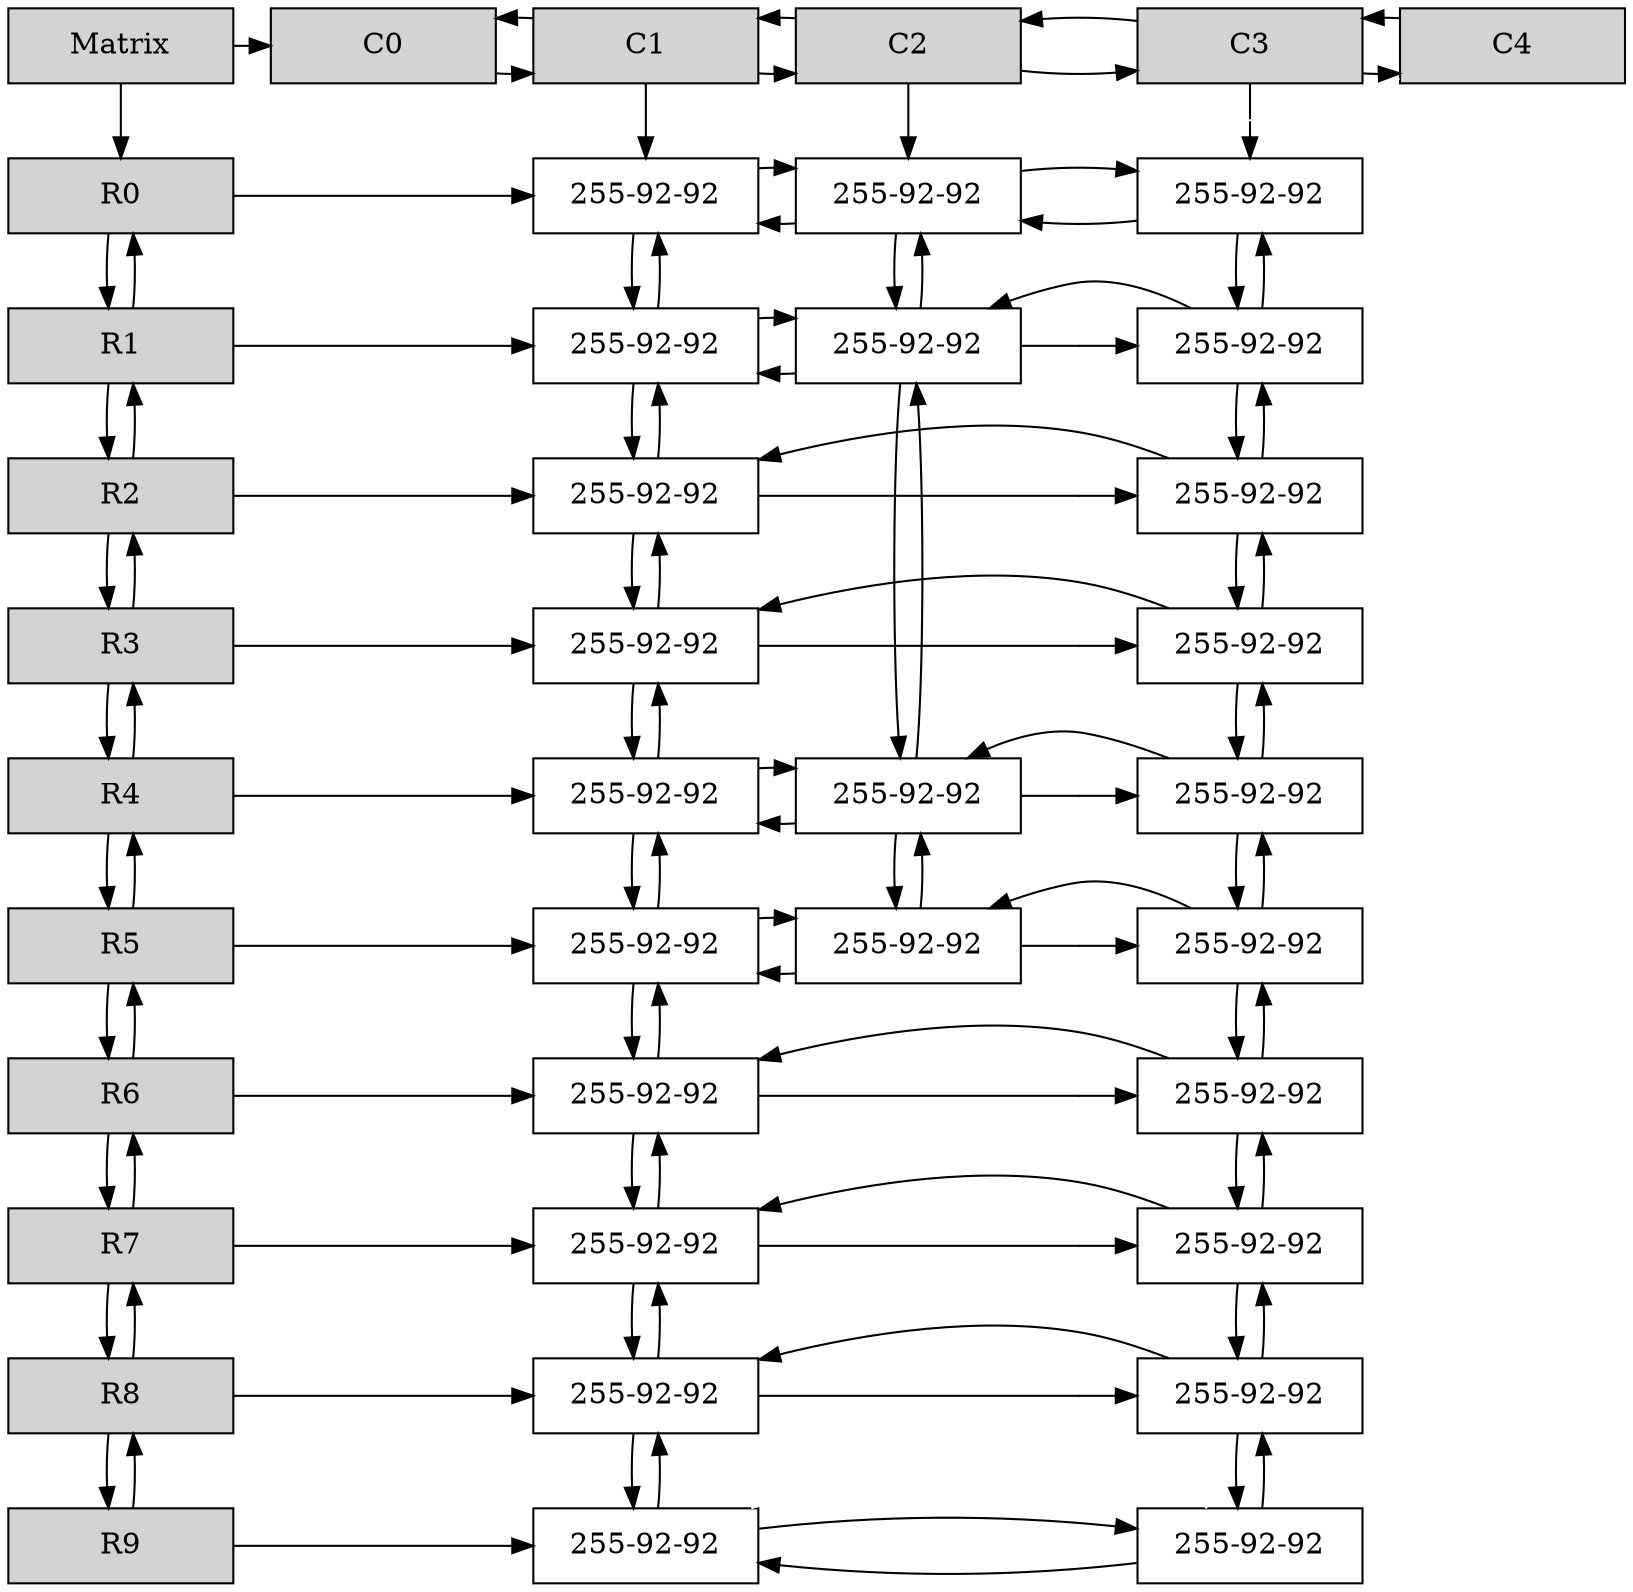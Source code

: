 digraph Sparce_Matrix {
node [shape=box]
Mt[ label = "Matrix", width = 1.5, style = filled, group = 1 ];
e0[ shape = point, width = 0 ];
e1[ shape = point, width = 0 ];
e2[ shape = point, width = 0 ];
e3[ shape = point, width = 0 ];
e4[ shape = point, width = 0 ];
e5[ shape = point, width = 0 ];
e6[ shape = point, width = 0 ];
e7[ shape = point, width = 0 ];
A0[label ="C0" width = 1.5 style = filled, group =2];
A0->A1;
A1[label ="C1" width = 1.5 style = filled, group =3];
A1->A2;
A1->A0;
A2[label ="C2" width = 1.5 style = filled, group =4];
A2->A3;
A2->A1;
A3[label ="C3" width = 1.5 style = filled, group =5];
A3->A4;
A3->A2;
A4[label ="C4" width = 1.5 style = filled, group =6];
A4->A3;
{ rank = same; Mt; A0; A1; A2; A3; A4; }
U0[label = "R0"    width = 1.5 style = filled, group = 1 ];
U0->U1;
N1_L0 [label = "255-92-92" width = 1.5, group =3];
U0 -> N1_L0;
A1 -> N1_L0;
N2_L0 [label = "255-92-92" width = 1.5, group =4];
N2_L0 -> N1_L0;
N1_L0 -> N2_L0;
A2 -> N2_L0;
N3_L0 [label = "255-92-92" width = 1.5, group =5];
N3_L0 -> N2_L0;
N2_L0 -> N3_L0;
A3 -> N3_L0;
{ rank = same; U0;N1_L0;N2_L0;N3_L0;}
U1[label = "R1"    width = 1.5 style = filled, group = 1 ];
U1->U2;
U1->U0;
N1_L1 [label = "255-92-92" width = 1.5, group =3];
U1 -> N1_L1;
N1_L1 -> N1_L0;
N1_L0 -> N1_L1;
N2_L1 [label = "255-92-92" width = 1.5, group =4];
N2_L1 -> N1_L1;
N1_L1 -> N2_L1;
N2_L1 -> N2_L0;
N2_L0 -> N2_L1;
N3_L1 [label = "255-92-92" width = 1.5, group =5];
N3_L1 -> N2_L1;
N2_L1 -> N3_L1;
N3_L1 -> N3_L0;
N3_L0 -> N3_L1;
{ rank = same; U1;N1_L1;N2_L1;N3_L1;}
U2[label = "R2"    width = 1.5 style = filled, group = 1 ];
U2->U3;
U2->U1;
N1_L2 [label = "255-92-92" width = 1.5, group =3];
U2 -> N1_L2;
N1_L2 -> N1_L1;
N1_L1 -> N1_L2;
N3_L2 [label = "255-92-92" width = 1.5, group =5];
N3_L2 -> N1_L2;
N1_L2 -> N3_L2;
N3_L2 -> N3_L1;
N3_L1 -> N3_L2;
{ rank = same; U2;N1_L2;N3_L2;}
U3[label = "R3"    width = 1.5 style = filled, group = 1 ];
U3->U4;
U3->U2;
N1_L3 [label = "255-92-92" width = 1.5, group =3];
U3 -> N1_L3;
N1_L3 -> N1_L2;
N1_L2 -> N1_L3;
N3_L3 [label = "255-92-92" width = 1.5, group =5];
N3_L3 -> N1_L3;
N1_L3 -> N3_L3;
N3_L3 -> N3_L2;
N3_L2 -> N3_L3;
{ rank = same; U3;N1_L3;N3_L3;}
U4[label = "R4"    width = 1.5 style = filled, group = 1 ];
U4->U5;
U4->U3;
N1_L4 [label = "255-92-92" width = 1.5, group =3];
U4 -> N1_L4;
N1_L4 -> N1_L3;
N1_L3 -> N1_L4;
N2_L4 [label = "255-92-92" width = 1.5, group =4];
N2_L4 -> N1_L4;
N1_L4 -> N2_L4;
N2_L4 -> N2_L1;
N2_L1 -> N2_L4;
N3_L4 [label = "255-92-92" width = 1.5, group =5];
N3_L4 -> N2_L4;
N2_L4 -> N3_L4;
N3_L4 -> N3_L3;
N3_L3 -> N3_L4;
{ rank = same; U4;N1_L4;N2_L4;N3_L4;}
U5[label = "R5"    width = 1.5 style = filled, group = 1 ];
U5->U6;
U5->U4;
N1_L5 [label = "255-92-92" width = 1.5, group =3];
U5 -> N1_L5;
N1_L5 -> N1_L4;
N1_L4 -> N1_L5;
N2_L5 [label = "255-92-92" width = 1.5, group =4];
N2_L5 -> N1_L5;
N1_L5 -> N2_L5;
N2_L5 -> N2_L4;
N2_L4 -> N2_L5;
N3_L5 [label = "255-92-92" width = 1.5, group =5];
N3_L5 -> N2_L5;
N2_L5 -> N3_L5;
N3_L5 -> N3_L4;
N3_L4 -> N3_L5;
{ rank = same; U5;N1_L5;N2_L5;N3_L5;}
U6[label = "R6"    width = 1.5 style = filled, group = 1 ];
U6->U7;
U6->U5;
N1_L6 [label = "255-92-92" width = 1.5, group =3];
U6 -> N1_L6;
N1_L6 -> N1_L5;
N1_L5 -> N1_L6;
N3_L6 [label = "255-92-92" width = 1.5, group =5];
N3_L6 -> N1_L6;
N1_L6 -> N3_L6;
N3_L6 -> N3_L5;
N3_L5 -> N3_L6;
{ rank = same; U6;N1_L6;N3_L6;}
U7[label = "R7"    width = 1.5 style = filled, group = 1 ];
U7->U8;
U7->U6;
N1_L7 [label = "255-92-92" width = 1.5, group =3];
U7 -> N1_L7;
N1_L7 -> N1_L6;
N1_L6 -> N1_L7;
N3_L7 [label = "255-92-92" width = 1.5, group =5];
N3_L7 -> N1_L7;
N1_L7 -> N3_L7;
N3_L7 -> N3_L6;
N3_L6 -> N3_L7;
{ rank = same; U7;N1_L7;N3_L7;}
U8[label = "R8"    width = 1.5 style = filled, group = 1 ];
U8->U9;
U8->U7;
N1_L8 [label = "255-92-92" width = 1.5, group =3];
U8 -> N1_L8;
N1_L8 -> N1_L7;
N1_L7 -> N1_L8;
N3_L8 [label = "255-92-92" width = 1.5, group =5];
N3_L8 -> N1_L8;
N1_L8 -> N3_L8;
N3_L8 -> N3_L7;
N3_L7 -> N3_L8;
{ rank = same; U8;N1_L8;N3_L8;}
U9[label = "R9"    width = 1.5 style = filled, group = 1 ];
U9->U8;
N1_L9 [label = "255-92-92" width = 1.5, group =3];
U9 -> N1_L9;
N1_L9 -> N1_L8;
N1_L8 -> N1_L9;
e7-> N1_L9[dir = none, color = "white"];
N3_L9 [label = "255-92-92" width = 1.5, group =5];
N3_L9 -> N1_L9;
N1_L9 -> N3_L9;
N3_L9 -> N3_L8;
N3_L8 -> N3_L9;
e7-> N3_L9[dir = none, color = "white"];
{ rank = same; U9;N1_L9;N3_L9;}
Mt->U0;
Mt->A0;
{ rank = same; U1; e0}
{ rank = same; U2; e1}
{ rank = same; U3; e2}
{ rank = same; U4; e3}
{ rank = same; U5; e4}
{ rank = same; U6; e5}
{ rank = same; U7; e6}
{ rank = same; U8; e7}
A4-> e0[ dir = none, color = "white" ];
e0-> e1[ dir = none, color = "white" ];
e1-> e2[ dir = none, color = "white" ];
e2-> e3[ dir = none, color = "white" ];
e3-> e4[ dir = none, color = "white" ];
e4-> e5[ dir = none, color = "white" ];
e5-> e6[ dir = none, color = "white" ];
e6-> e7[ dir = none, color = "white" ];
}
